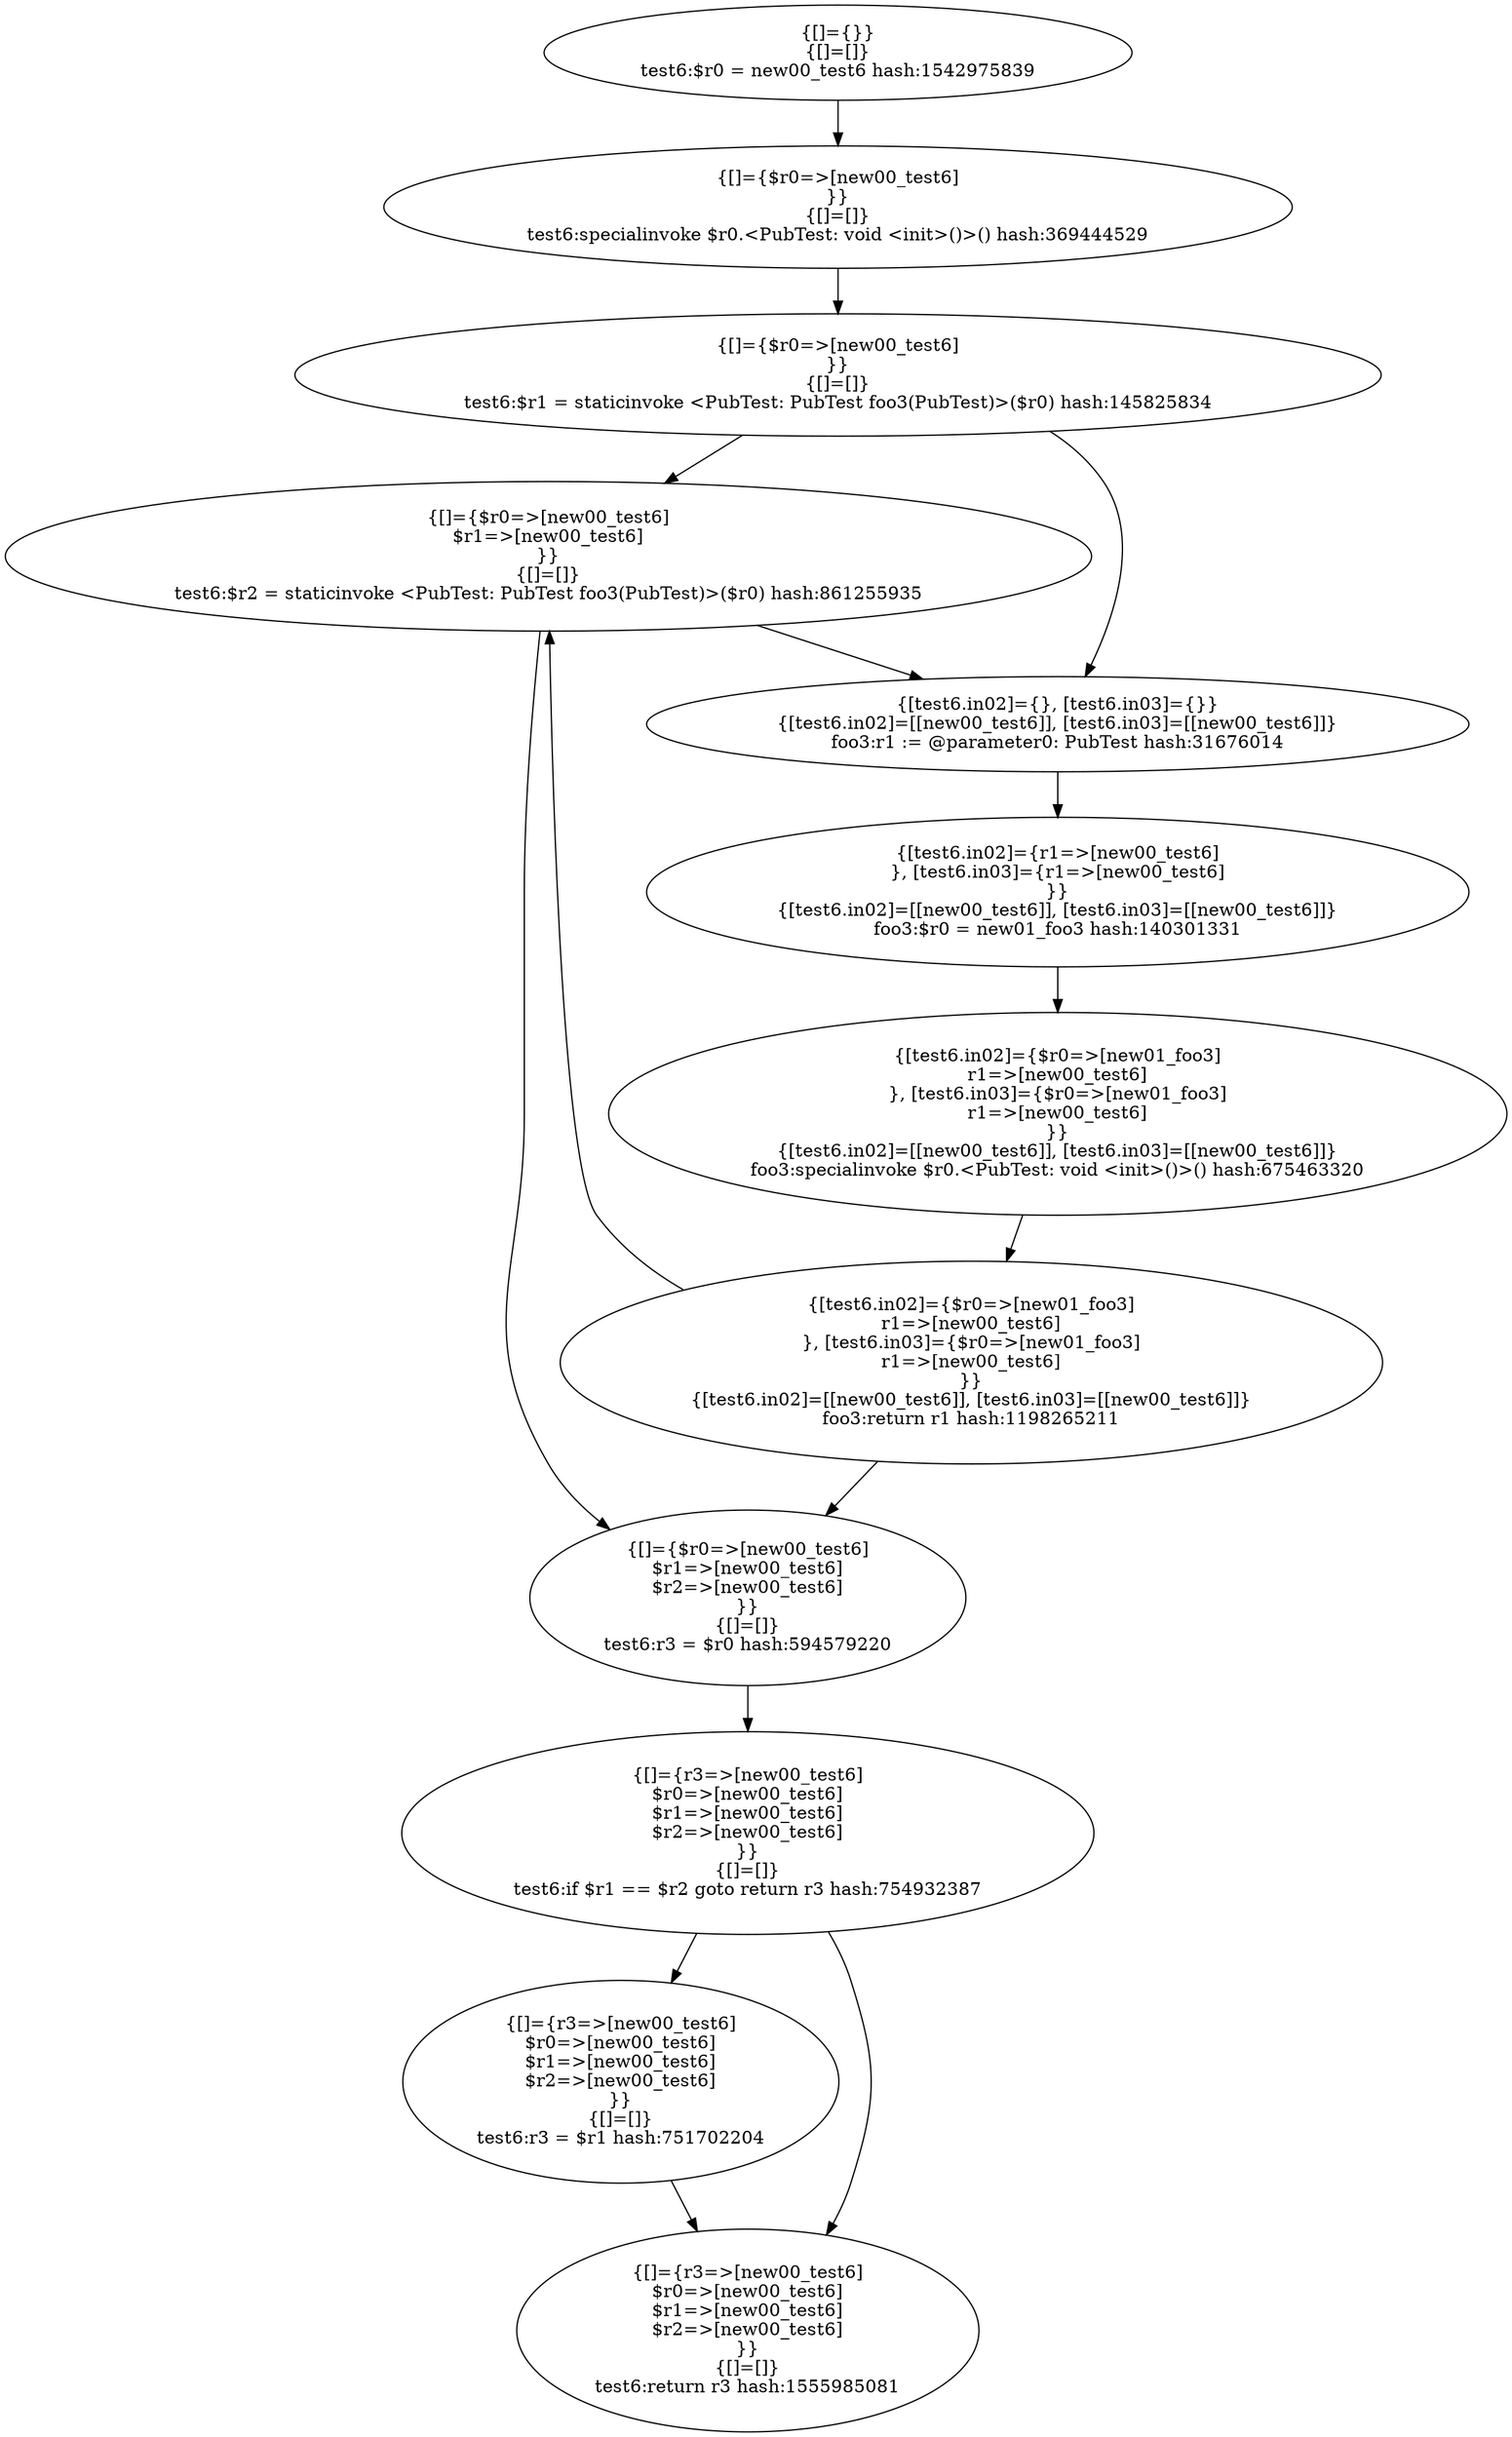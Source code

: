 digraph "./target1-pub/PubTest.test6" {
    "{[]={}}
{[]=[]}
test6:$r0 = new00_test6 hash:1542975839";
    "{[]={$r0=>[new00_test6]
}}
{[]=[]}
test6:specialinvoke $r0.<PubTest: void <init>()>() hash:369444529";
    "{[]={$r0=>[new00_test6]
}}
{[]=[]}
test6:$r1 = staticinvoke <PubTest: PubTest foo3(PubTest)>($r0) hash:145825834";
    "{[]={$r0=>[new00_test6]
$r1=>[new00_test6]
}}
{[]=[]}
test6:$r2 = staticinvoke <PubTest: PubTest foo3(PubTest)>($r0) hash:861255935";
    "{[]={$r0=>[new00_test6]
$r1=>[new00_test6]
$r2=>[new00_test6]
}}
{[]=[]}
test6:r3 = $r0 hash:594579220";
    "{[]={r3=>[new00_test6]
$r0=>[new00_test6]
$r1=>[new00_test6]
$r2=>[new00_test6]
}}
{[]=[]}
test6:if $r1 == $r2 goto return r3 hash:754932387";
    "{[]={r3=>[new00_test6]
$r0=>[new00_test6]
$r1=>[new00_test6]
$r2=>[new00_test6]
}}
{[]=[]}
test6:r3 = $r1 hash:751702204";
    "{[]={r3=>[new00_test6]
$r0=>[new00_test6]
$r1=>[new00_test6]
$r2=>[new00_test6]
}}
{[]=[]}
test6:return r3 hash:1555985081";
    "{[test6.in02]={}, [test6.in03]={}}
{[test6.in02]=[[new00_test6]], [test6.in03]=[[new00_test6]]}
foo3:r1 := @parameter0: PubTest hash:31676014";
    "{[test6.in02]={r1=>[new00_test6]
}, [test6.in03]={r1=>[new00_test6]
}}
{[test6.in02]=[[new00_test6]], [test6.in03]=[[new00_test6]]}
foo3:$r0 = new01_foo3 hash:140301331";
    "{[test6.in02]={$r0=>[new01_foo3]
r1=>[new00_test6]
}, [test6.in03]={$r0=>[new01_foo3]
r1=>[new00_test6]
}}
{[test6.in02]=[[new00_test6]], [test6.in03]=[[new00_test6]]}
foo3:specialinvoke $r0.<PubTest: void <init>()>() hash:675463320";
    "{[test6.in02]={$r0=>[new01_foo3]
r1=>[new00_test6]
}, [test6.in03]={$r0=>[new01_foo3]
r1=>[new00_test6]
}}
{[test6.in02]=[[new00_test6]], [test6.in03]=[[new00_test6]]}
foo3:return r1 hash:1198265211";
    "{[]={}}
{[]=[]}
test6:$r0 = new00_test6 hash:1542975839"->"{[]={$r0=>[new00_test6]
}}
{[]=[]}
test6:specialinvoke $r0.<PubTest: void <init>()>() hash:369444529";
    "{[]={$r0=>[new00_test6]
}}
{[]=[]}
test6:specialinvoke $r0.<PubTest: void <init>()>() hash:369444529"->"{[]={$r0=>[new00_test6]
}}
{[]=[]}
test6:$r1 = staticinvoke <PubTest: PubTest foo3(PubTest)>($r0) hash:145825834";
    "{[]={$r0=>[new00_test6]
}}
{[]=[]}
test6:$r1 = staticinvoke <PubTest: PubTest foo3(PubTest)>($r0) hash:145825834"->"{[]={$r0=>[new00_test6]
$r1=>[new00_test6]
}}
{[]=[]}
test6:$r2 = staticinvoke <PubTest: PubTest foo3(PubTest)>($r0) hash:861255935";
    "{[]={$r0=>[new00_test6]
}}
{[]=[]}
test6:$r1 = staticinvoke <PubTest: PubTest foo3(PubTest)>($r0) hash:145825834"->"{[test6.in02]={}, [test6.in03]={}}
{[test6.in02]=[[new00_test6]], [test6.in03]=[[new00_test6]]}
foo3:r1 := @parameter0: PubTest hash:31676014";
    "{[]={$r0=>[new00_test6]
$r1=>[new00_test6]
}}
{[]=[]}
test6:$r2 = staticinvoke <PubTest: PubTest foo3(PubTest)>($r0) hash:861255935"->"{[]={$r0=>[new00_test6]
$r1=>[new00_test6]
$r2=>[new00_test6]
}}
{[]=[]}
test6:r3 = $r0 hash:594579220";
    "{[]={$r0=>[new00_test6]
$r1=>[new00_test6]
}}
{[]=[]}
test6:$r2 = staticinvoke <PubTest: PubTest foo3(PubTest)>($r0) hash:861255935"->"{[test6.in02]={}, [test6.in03]={}}
{[test6.in02]=[[new00_test6]], [test6.in03]=[[new00_test6]]}
foo3:r1 := @parameter0: PubTest hash:31676014";
    "{[]={$r0=>[new00_test6]
$r1=>[new00_test6]
$r2=>[new00_test6]
}}
{[]=[]}
test6:r3 = $r0 hash:594579220"->"{[]={r3=>[new00_test6]
$r0=>[new00_test6]
$r1=>[new00_test6]
$r2=>[new00_test6]
}}
{[]=[]}
test6:if $r1 == $r2 goto return r3 hash:754932387";
    "{[]={r3=>[new00_test6]
$r0=>[new00_test6]
$r1=>[new00_test6]
$r2=>[new00_test6]
}}
{[]=[]}
test6:if $r1 == $r2 goto return r3 hash:754932387"->"{[]={r3=>[new00_test6]
$r0=>[new00_test6]
$r1=>[new00_test6]
$r2=>[new00_test6]
}}
{[]=[]}
test6:r3 = $r1 hash:751702204";
    "{[]={r3=>[new00_test6]
$r0=>[new00_test6]
$r1=>[new00_test6]
$r2=>[new00_test6]
}}
{[]=[]}
test6:if $r1 == $r2 goto return r3 hash:754932387"->"{[]={r3=>[new00_test6]
$r0=>[new00_test6]
$r1=>[new00_test6]
$r2=>[new00_test6]
}}
{[]=[]}
test6:return r3 hash:1555985081";
    "{[]={r3=>[new00_test6]
$r0=>[new00_test6]
$r1=>[new00_test6]
$r2=>[new00_test6]
}}
{[]=[]}
test6:r3 = $r1 hash:751702204"->"{[]={r3=>[new00_test6]
$r0=>[new00_test6]
$r1=>[new00_test6]
$r2=>[new00_test6]
}}
{[]=[]}
test6:return r3 hash:1555985081";
    "{[test6.in02]={}, [test6.in03]={}}
{[test6.in02]=[[new00_test6]], [test6.in03]=[[new00_test6]]}
foo3:r1 := @parameter0: PubTest hash:31676014"->"{[test6.in02]={r1=>[new00_test6]
}, [test6.in03]={r1=>[new00_test6]
}}
{[test6.in02]=[[new00_test6]], [test6.in03]=[[new00_test6]]}
foo3:$r0 = new01_foo3 hash:140301331";
    "{[test6.in02]={r1=>[new00_test6]
}, [test6.in03]={r1=>[new00_test6]
}}
{[test6.in02]=[[new00_test6]], [test6.in03]=[[new00_test6]]}
foo3:$r0 = new01_foo3 hash:140301331"->"{[test6.in02]={$r0=>[new01_foo3]
r1=>[new00_test6]
}, [test6.in03]={$r0=>[new01_foo3]
r1=>[new00_test6]
}}
{[test6.in02]=[[new00_test6]], [test6.in03]=[[new00_test6]]}
foo3:specialinvoke $r0.<PubTest: void <init>()>() hash:675463320";
    "{[test6.in02]={$r0=>[new01_foo3]
r1=>[new00_test6]
}, [test6.in03]={$r0=>[new01_foo3]
r1=>[new00_test6]
}}
{[test6.in02]=[[new00_test6]], [test6.in03]=[[new00_test6]]}
foo3:specialinvoke $r0.<PubTest: void <init>()>() hash:675463320"->"{[test6.in02]={$r0=>[new01_foo3]
r1=>[new00_test6]
}, [test6.in03]={$r0=>[new01_foo3]
r1=>[new00_test6]
}}
{[test6.in02]=[[new00_test6]], [test6.in03]=[[new00_test6]]}
foo3:return r1 hash:1198265211";
    "{[test6.in02]={$r0=>[new01_foo3]
r1=>[new00_test6]
}, [test6.in03]={$r0=>[new01_foo3]
r1=>[new00_test6]
}}
{[test6.in02]=[[new00_test6]], [test6.in03]=[[new00_test6]]}
foo3:return r1 hash:1198265211"->"{[]={$r0=>[new00_test6]
$r1=>[new00_test6]
}}
{[]=[]}
test6:$r2 = staticinvoke <PubTest: PubTest foo3(PubTest)>($r0) hash:861255935";
    "{[test6.in02]={$r0=>[new01_foo3]
r1=>[new00_test6]
}, [test6.in03]={$r0=>[new01_foo3]
r1=>[new00_test6]
}}
{[test6.in02]=[[new00_test6]], [test6.in03]=[[new00_test6]]}
foo3:return r1 hash:1198265211"->"{[]={$r0=>[new00_test6]
$r1=>[new00_test6]
$r2=>[new00_test6]
}}
{[]=[]}
test6:r3 = $r0 hash:594579220";
}
